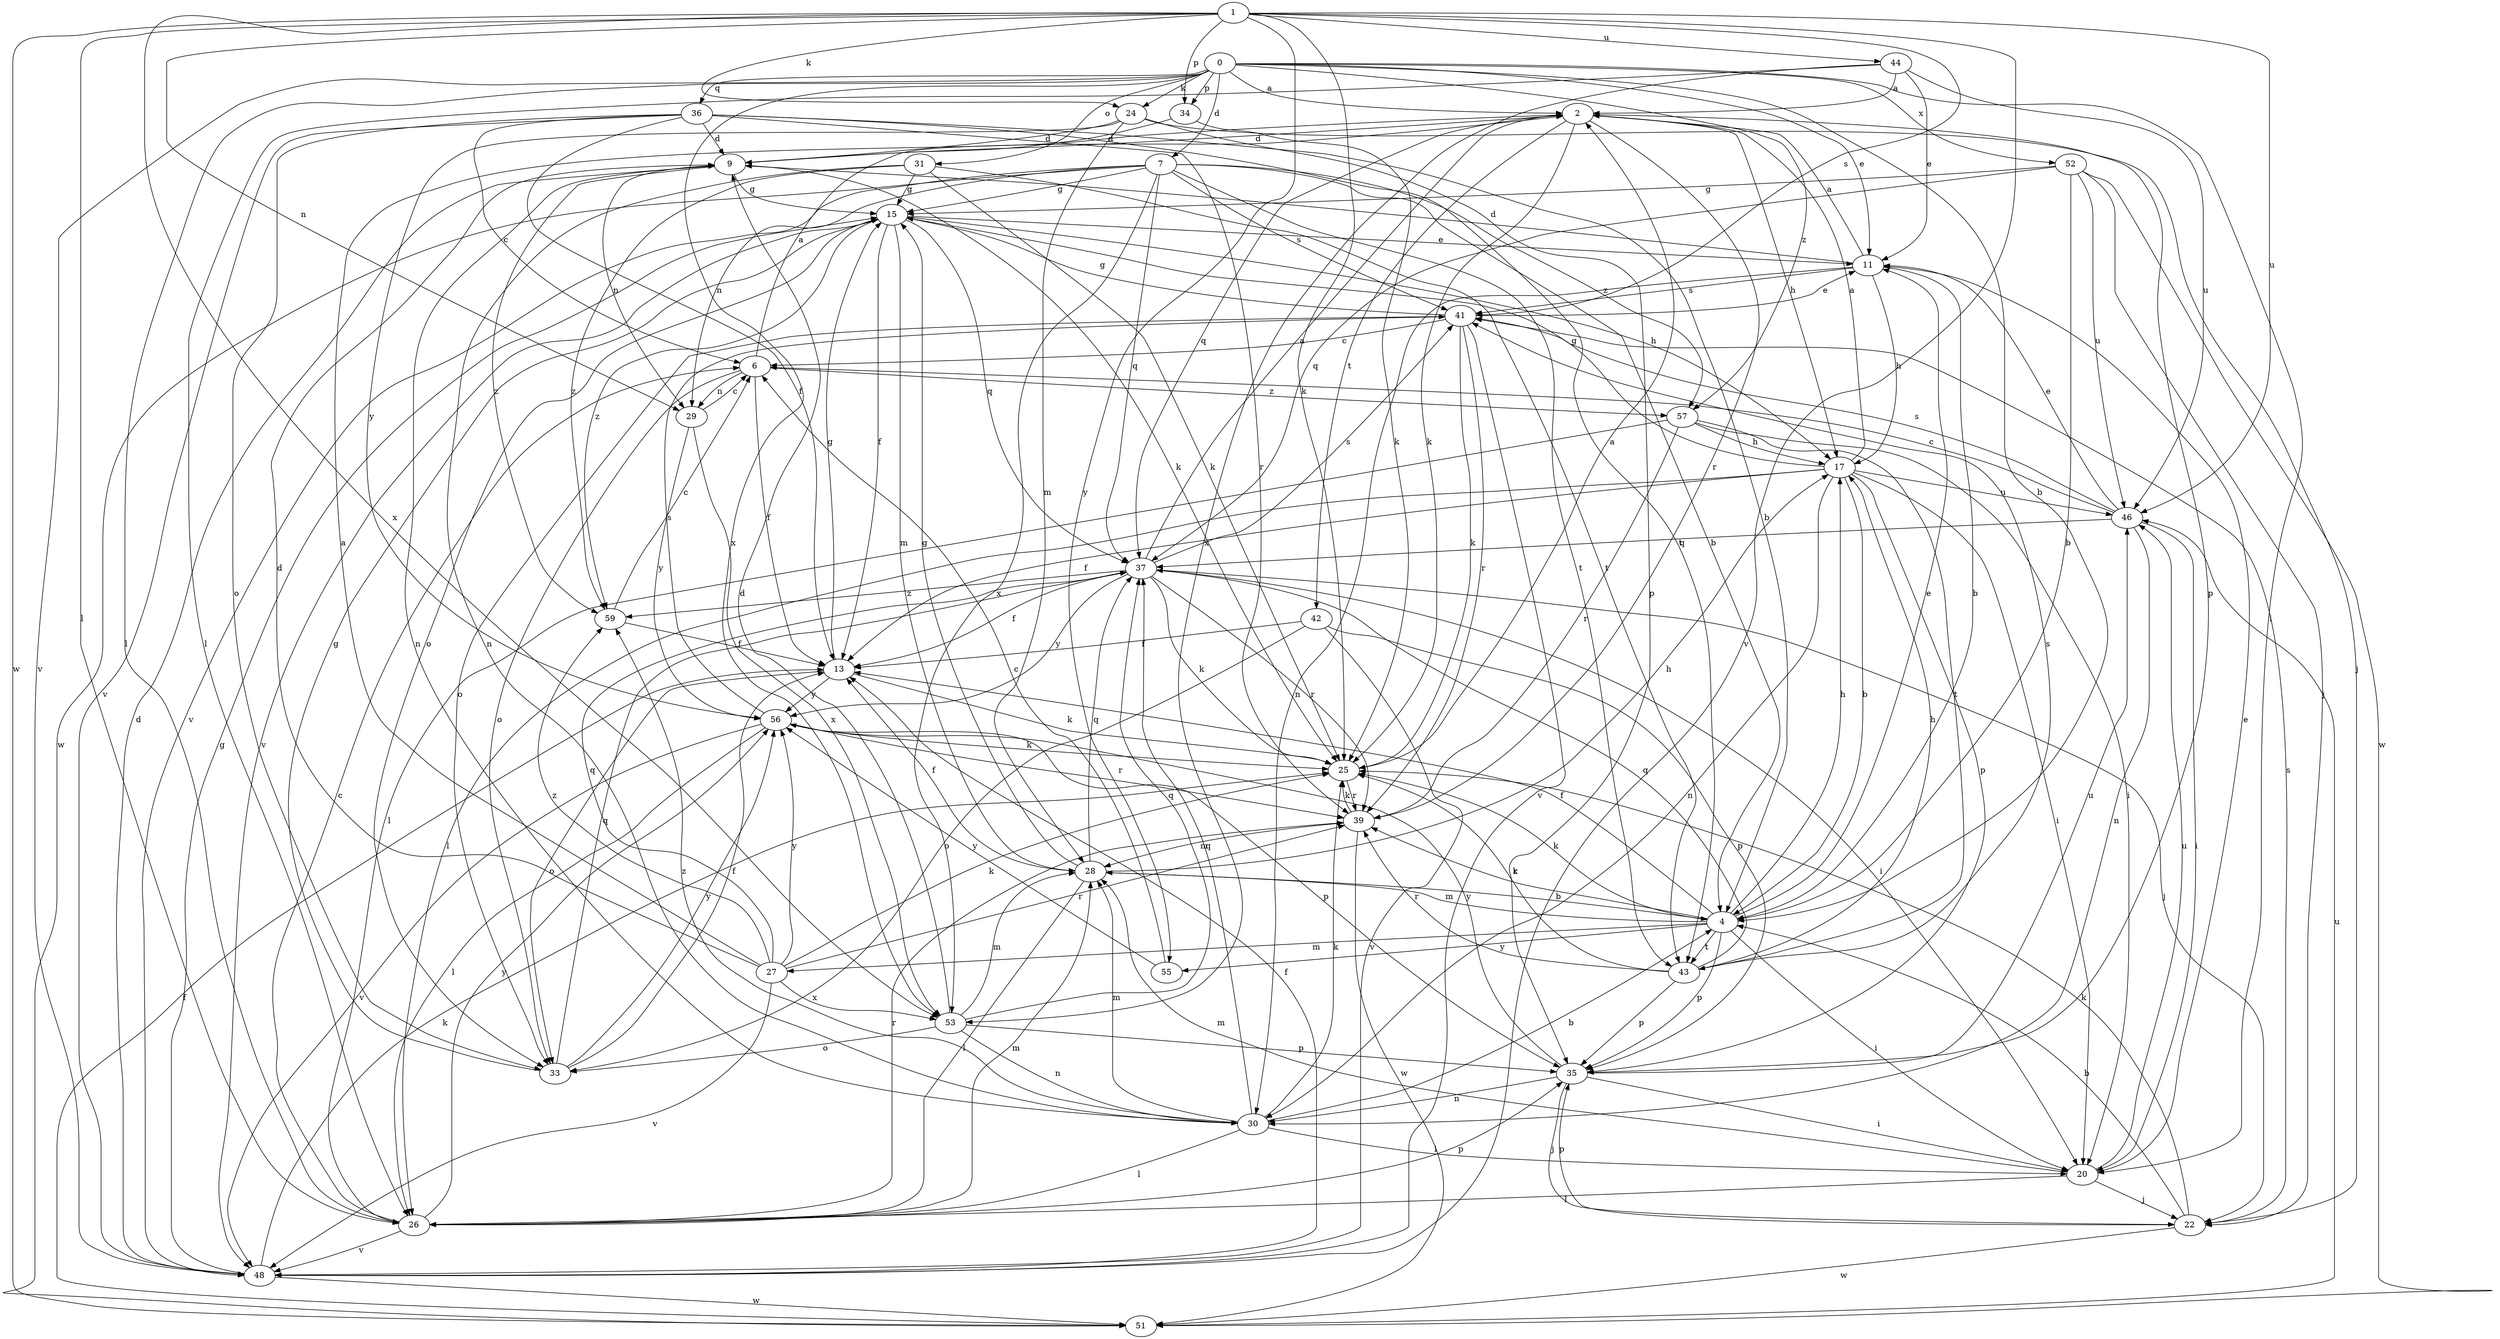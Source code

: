 strict digraph  {
0;
1;
2;
4;
6;
7;
9;
11;
13;
15;
17;
20;
22;
24;
25;
26;
27;
28;
29;
30;
31;
33;
34;
35;
36;
37;
39;
41;
42;
43;
44;
46;
48;
51;
52;
53;
55;
56;
57;
59;
0 -> 2  [label=a];
0 -> 4  [label=b];
0 -> 7  [label=d];
0 -> 11  [label=e];
0 -> 20  [label=i];
0 -> 24  [label=k];
0 -> 26  [label=l];
0 -> 31  [label=o];
0 -> 34  [label=p];
0 -> 36  [label=q];
0 -> 48  [label=v];
0 -> 52  [label=x];
0 -> 53  [label=x];
0 -> 57  [label=z];
1 -> 24  [label=k];
1 -> 25  [label=k];
1 -> 26  [label=l];
1 -> 29  [label=n];
1 -> 34  [label=p];
1 -> 41  [label=s];
1 -> 44  [label=u];
1 -> 46  [label=u];
1 -> 48  [label=v];
1 -> 51  [label=w];
1 -> 53  [label=x];
1 -> 55  [label=y];
2 -> 9  [label=d];
2 -> 17  [label=h];
2 -> 25  [label=k];
2 -> 35  [label=p];
2 -> 37  [label=q];
2 -> 39  [label=r];
2 -> 42  [label=t];
4 -> 11  [label=e];
4 -> 13  [label=f];
4 -> 17  [label=h];
4 -> 20  [label=i];
4 -> 25  [label=k];
4 -> 27  [label=m];
4 -> 28  [label=m];
4 -> 35  [label=p];
4 -> 39  [label=r];
4 -> 43  [label=t];
4 -> 55  [label=y];
6 -> 2  [label=a];
6 -> 13  [label=f];
6 -> 29  [label=n];
6 -> 33  [label=o];
6 -> 57  [label=z];
7 -> 4  [label=b];
7 -> 15  [label=g];
7 -> 29  [label=n];
7 -> 37  [label=q];
7 -> 41  [label=s];
7 -> 43  [label=t];
7 -> 48  [label=v];
7 -> 51  [label=w];
7 -> 53  [label=x];
7 -> 57  [label=z];
9 -> 15  [label=g];
9 -> 25  [label=k];
9 -> 29  [label=n];
9 -> 30  [label=n];
9 -> 59  [label=z];
11 -> 2  [label=a];
11 -> 4  [label=b];
11 -> 9  [label=d];
11 -> 17  [label=h];
11 -> 30  [label=n];
11 -> 41  [label=s];
13 -> 15  [label=g];
13 -> 25  [label=k];
13 -> 33  [label=o];
13 -> 56  [label=y];
15 -> 11  [label=e];
15 -> 13  [label=f];
15 -> 17  [label=h];
15 -> 28  [label=m];
15 -> 33  [label=o];
15 -> 37  [label=q];
15 -> 48  [label=v];
15 -> 59  [label=z];
17 -> 2  [label=a];
17 -> 4  [label=b];
17 -> 13  [label=f];
17 -> 15  [label=g];
17 -> 20  [label=i];
17 -> 26  [label=l];
17 -> 30  [label=n];
17 -> 35  [label=p];
17 -> 46  [label=u];
20 -> 11  [label=e];
20 -> 22  [label=j];
20 -> 26  [label=l];
20 -> 28  [label=m];
20 -> 46  [label=u];
22 -> 4  [label=b];
22 -> 25  [label=k];
22 -> 35  [label=p];
22 -> 41  [label=s];
22 -> 51  [label=w];
24 -> 9  [label=d];
24 -> 22  [label=j];
24 -> 28  [label=m];
24 -> 35  [label=p];
24 -> 56  [label=y];
25 -> 2  [label=a];
25 -> 39  [label=r];
26 -> 6  [label=c];
26 -> 28  [label=m];
26 -> 35  [label=p];
26 -> 39  [label=r];
26 -> 48  [label=v];
26 -> 56  [label=y];
27 -> 2  [label=a];
27 -> 9  [label=d];
27 -> 25  [label=k];
27 -> 37  [label=q];
27 -> 39  [label=r];
27 -> 48  [label=v];
27 -> 53  [label=x];
27 -> 56  [label=y];
27 -> 59  [label=z];
28 -> 4  [label=b];
28 -> 13  [label=f];
28 -> 15  [label=g];
28 -> 17  [label=h];
28 -> 26  [label=l];
28 -> 37  [label=q];
29 -> 6  [label=c];
29 -> 53  [label=x];
29 -> 56  [label=y];
30 -> 4  [label=b];
30 -> 20  [label=i];
30 -> 25  [label=k];
30 -> 26  [label=l];
30 -> 28  [label=m];
30 -> 37  [label=q];
30 -> 59  [label=z];
31 -> 15  [label=g];
31 -> 25  [label=k];
31 -> 30  [label=n];
31 -> 43  [label=t];
31 -> 59  [label=z];
33 -> 13  [label=f];
33 -> 15  [label=g];
33 -> 37  [label=q];
33 -> 56  [label=y];
34 -> 9  [label=d];
34 -> 25  [label=k];
35 -> 20  [label=i];
35 -> 22  [label=j];
35 -> 30  [label=n];
35 -> 46  [label=u];
35 -> 56  [label=y];
36 -> 4  [label=b];
36 -> 6  [label=c];
36 -> 9  [label=d];
36 -> 13  [label=f];
36 -> 33  [label=o];
36 -> 39  [label=r];
36 -> 43  [label=t];
36 -> 48  [label=v];
37 -> 2  [label=a];
37 -> 13  [label=f];
37 -> 20  [label=i];
37 -> 22  [label=j];
37 -> 25  [label=k];
37 -> 39  [label=r];
37 -> 41  [label=s];
37 -> 56  [label=y];
37 -> 59  [label=z];
39 -> 25  [label=k];
39 -> 28  [label=m];
39 -> 51  [label=w];
41 -> 6  [label=c];
41 -> 11  [label=e];
41 -> 15  [label=g];
41 -> 25  [label=k];
41 -> 33  [label=o];
41 -> 39  [label=r];
41 -> 48  [label=v];
42 -> 13  [label=f];
42 -> 33  [label=o];
42 -> 35  [label=p];
42 -> 48  [label=v];
43 -> 17  [label=h];
43 -> 25  [label=k];
43 -> 35  [label=p];
43 -> 37  [label=q];
43 -> 39  [label=r];
43 -> 41  [label=s];
44 -> 2  [label=a];
44 -> 11  [label=e];
44 -> 26  [label=l];
44 -> 46  [label=u];
44 -> 53  [label=x];
46 -> 6  [label=c];
46 -> 11  [label=e];
46 -> 20  [label=i];
46 -> 30  [label=n];
46 -> 37  [label=q];
46 -> 41  [label=s];
48 -> 9  [label=d];
48 -> 13  [label=f];
48 -> 15  [label=g];
48 -> 25  [label=k];
48 -> 51  [label=w];
51 -> 13  [label=f];
51 -> 46  [label=u];
52 -> 4  [label=b];
52 -> 15  [label=g];
52 -> 22  [label=j];
52 -> 37  [label=q];
52 -> 46  [label=u];
52 -> 51  [label=w];
53 -> 9  [label=d];
53 -> 28  [label=m];
53 -> 30  [label=n];
53 -> 33  [label=o];
53 -> 35  [label=p];
53 -> 37  [label=q];
55 -> 6  [label=c];
55 -> 56  [label=y];
56 -> 25  [label=k];
56 -> 26  [label=l];
56 -> 35  [label=p];
56 -> 39  [label=r];
56 -> 41  [label=s];
56 -> 48  [label=v];
57 -> 17  [label=h];
57 -> 20  [label=i];
57 -> 26  [label=l];
57 -> 39  [label=r];
57 -> 43  [label=t];
59 -> 6  [label=c];
59 -> 13  [label=f];
}
